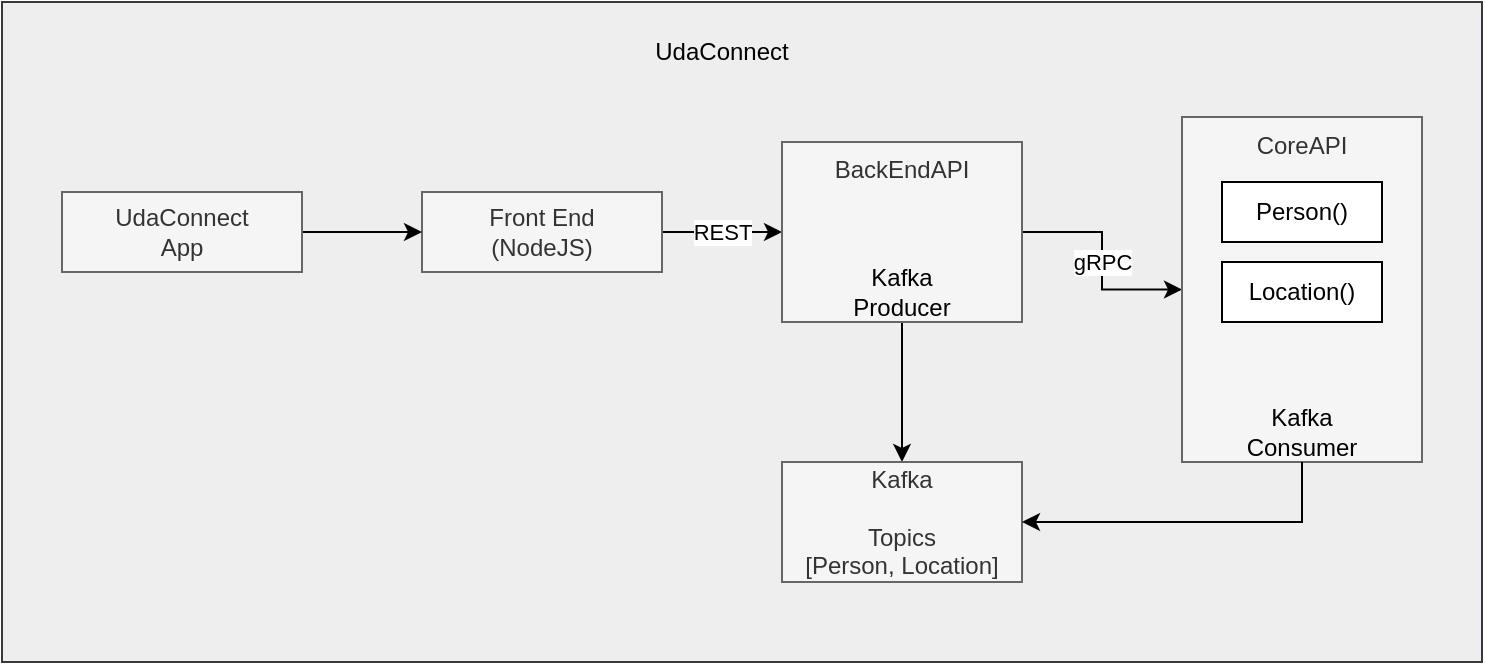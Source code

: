 <mxfile version="21.7.5" type="device" pages="2">
  <diagram id="xwU4HR_hHRo8wgDtijQ9" name="Architecture-Design">
    <mxGraphModel dx="989" dy="589" grid="1" gridSize="10" guides="1" tooltips="1" connect="1" arrows="1" fold="1" page="1" pageScale="1" pageWidth="850" pageHeight="1100" math="0" shadow="0">
      <root>
        <mxCell id="0" />
        <mxCell id="1" parent="0" />
        <mxCell id="YRl5KZix_X-PNUt0Blo5-2" value="" style="rounded=0;whiteSpace=wrap;html=1;glass=0;shadow=0;fillColor=#eeeeee;strokeColor=#36393d;" vertex="1" parent="1">
          <mxGeometry x="60" y="120" width="740" height="330" as="geometry" />
        </mxCell>
        <mxCell id="YRl5KZix_X-PNUt0Blo5-9" value="REST" style="edgeStyle=orthogonalEdgeStyle;rounded=0;orthogonalLoop=1;jettySize=auto;html=1;exitX=1;exitY=0.5;exitDx=0;exitDy=0;entryX=0;entryY=0.5;entryDx=0;entryDy=0;" edge="1" parent="1" source="YRl5KZix_X-PNUt0Blo5-4" target="YRl5KZix_X-PNUt0Blo5-8">
          <mxGeometry relative="1" as="geometry" />
        </mxCell>
        <mxCell id="YRl5KZix_X-PNUt0Blo5-4" value="Front End&lt;br&gt;(NodeJS)" style="rounded=0;whiteSpace=wrap;html=1;fillColor=#f5f5f5;strokeColor=#666666;fontColor=#333333;" vertex="1" parent="1">
          <mxGeometry x="270" y="215" width="120" height="40" as="geometry" />
        </mxCell>
        <mxCell id="YRl5KZix_X-PNUt0Blo5-7" style="edgeStyle=orthogonalEdgeStyle;rounded=0;orthogonalLoop=1;jettySize=auto;html=1;exitX=1;exitY=0.5;exitDx=0;exitDy=0;" edge="1" parent="1" source="YRl5KZix_X-PNUt0Blo5-5" target="YRl5KZix_X-PNUt0Blo5-4">
          <mxGeometry relative="1" as="geometry" />
        </mxCell>
        <mxCell id="YRl5KZix_X-PNUt0Blo5-5" value="UdaConnect&lt;br&gt;App" style="rounded=0;whiteSpace=wrap;html=1;fillColor=#f5f5f5;strokeColor=#666666;fontColor=#333333;" vertex="1" parent="1">
          <mxGeometry x="90" y="215" width="120" height="40" as="geometry" />
        </mxCell>
        <mxCell id="YRl5KZix_X-PNUt0Blo5-13" value="" style="edgeStyle=orthogonalEdgeStyle;rounded=0;orthogonalLoop=1;jettySize=auto;html=1;" edge="1" parent="1" source="YRl5KZix_X-PNUt0Blo5-8" target="YRl5KZix_X-PNUt0Blo5-12">
          <mxGeometry relative="1" as="geometry" />
        </mxCell>
        <mxCell id="YRl5KZix_X-PNUt0Blo5-24" value="gRPC" style="edgeStyle=orthogonalEdgeStyle;rounded=0;orthogonalLoop=1;jettySize=auto;html=1;exitX=1;exitY=0.5;exitDx=0;exitDy=0;entryX=0;entryY=0.5;entryDx=0;entryDy=0;" edge="1" parent="1" source="YRl5KZix_X-PNUt0Blo5-8" target="YRl5KZix_X-PNUt0Blo5-14">
          <mxGeometry relative="1" as="geometry" />
        </mxCell>
        <mxCell id="YRl5KZix_X-PNUt0Blo5-8" value="BackEndAPI" style="rounded=0;whiteSpace=wrap;html=1;fillColor=#f5f5f5;strokeColor=#666666;fontColor=#333333;verticalAlign=top;" vertex="1" parent="1">
          <mxGeometry x="450" y="190" width="120" height="90" as="geometry" />
        </mxCell>
        <mxCell id="YRl5KZix_X-PNUt0Blo5-12" value="Kafka&lt;br&gt;&lt;br&gt;Topics &lt;br&gt;[Person, Location]" style="whiteSpace=wrap;html=1;fillColor=#f5f5f5;strokeColor=#666666;fontColor=#333333;rounded=0;" vertex="1" parent="1">
          <mxGeometry x="450" y="350" width="120" height="60" as="geometry" />
        </mxCell>
        <mxCell id="YRl5KZix_X-PNUt0Blo5-14" value="CoreAPI" style="whiteSpace=wrap;html=1;fillColor=#f5f5f5;strokeColor=#666666;fontColor=#333333;rounded=0;verticalAlign=top;horizontal=1;labelBackgroundColor=none;" vertex="1" parent="1">
          <mxGeometry x="650" y="177.5" width="120" height="172.5" as="geometry" />
        </mxCell>
        <mxCell id="YRl5KZix_X-PNUt0Blo5-22" value="Kafka Producer" style="text;html=1;strokeColor=none;fillColor=none;align=center;verticalAlign=middle;whiteSpace=wrap;rounded=0;" vertex="1" parent="1">
          <mxGeometry x="480" y="250" width="60" height="30" as="geometry" />
        </mxCell>
        <mxCell id="YRl5KZix_X-PNUt0Blo5-27" style="edgeStyle=orthogonalEdgeStyle;rounded=0;orthogonalLoop=1;jettySize=auto;html=1;exitX=0.5;exitY=1;exitDx=0;exitDy=0;entryX=1;entryY=0.5;entryDx=0;entryDy=0;" edge="1" parent="1" source="YRl5KZix_X-PNUt0Blo5-25" target="YRl5KZix_X-PNUt0Blo5-12">
          <mxGeometry relative="1" as="geometry" />
        </mxCell>
        <mxCell id="YRl5KZix_X-PNUt0Blo5-25" value="Kafka Consumer" style="text;html=1;strokeColor=none;fillColor=none;align=center;verticalAlign=middle;whiteSpace=wrap;rounded=0;" vertex="1" parent="1">
          <mxGeometry x="680" y="320" width="60" height="30" as="geometry" />
        </mxCell>
        <mxCell id="YRl5KZix_X-PNUt0Blo5-28" value="UdaConnect" style="text;html=1;strokeColor=none;fillColor=none;align=center;verticalAlign=middle;whiteSpace=wrap;rounded=0;" vertex="1" parent="1">
          <mxGeometry x="380" y="130" width="80" height="30" as="geometry" />
        </mxCell>
        <mxCell id="YRl5KZix_X-PNUt0Blo5-29" value="Person()" style="whiteSpace=wrap;html=1;" vertex="1" parent="1">
          <mxGeometry x="670" y="210" width="80" height="30" as="geometry" />
        </mxCell>
        <mxCell id="YRl5KZix_X-PNUt0Blo5-30" value="Location()" style="whiteSpace=wrap;html=1;" vertex="1" parent="1">
          <mxGeometry x="670" y="250" width="80" height="30" as="geometry" />
        </mxCell>
      </root>
    </mxGraphModel>
  </diagram>
  <diagram name="DependencyDiagram" id="zkCOottchpnAbL-2k-eb">
    <mxGraphModel dx="971" dy="660" grid="1" gridSize="10" guides="1" tooltips="1" connect="1" arrows="1" fold="1" page="1" pageScale="1" pageWidth="850" pageHeight="1100" math="0" shadow="0">
      <root>
        <mxCell id="0" />
        <mxCell id="1" parent="0" />
        <mxCell id="PUgC1foxEc2--b-FexyI-1" value="App" style="ellipse;whiteSpace=wrap;html=1;" parent="1" vertex="1">
          <mxGeometry x="80" y="340" width="120" height="80" as="geometry" />
        </mxCell>
        <mxCell id="PUgC1foxEc2--b-FexyI-4" style="rounded=0;orthogonalLoop=1;jettySize=auto;html=1;exitX=0;exitY=1;exitDx=0;exitDy=0;entryX=1;entryY=0;entryDx=0;entryDy=0;" parent="1" source="PUgC1foxEc2--b-FexyI-2" target="PUgC1foxEc2--b-FexyI-1" edge="1">
          <mxGeometry relative="1" as="geometry" />
        </mxCell>
        <mxCell id="PUgC1foxEc2--b-FexyI-2" value="Persons&lt;br&gt;Component" style="ellipse;whiteSpace=wrap;html=1;" parent="1" vertex="1">
          <mxGeometry x="241" y="190" width="120" height="80" as="geometry" />
        </mxCell>
        <mxCell id="PUgC1foxEc2--b-FexyI-13" style="edgeStyle=none;rounded=0;orthogonalLoop=1;jettySize=auto;html=1;exitX=0;exitY=0.5;exitDx=0;exitDy=0;" parent="1" source="PUgC1foxEc2--b-FexyI-10" target="PUgC1foxEc2--b-FexyI-2" edge="1">
          <mxGeometry relative="1" as="geometry" />
        </mxCell>
        <mxCell id="IKuMaroDXutZ3m4XPbmI-3" style="edgeStyle=none;rounded=0;orthogonalLoop=1;jettySize=auto;html=1;exitX=0;exitY=0;exitDx=0;exitDy=0;entryX=0.97;entryY=0.625;entryDx=0;entryDy=0;entryPerimeter=0;" parent="1" source="PUgC1foxEc2--b-FexyI-10" target="IKuMaroDXutZ3m4XPbmI-1" edge="1">
          <mxGeometry relative="1" as="geometry" />
        </mxCell>
        <mxCell id="PUgC1foxEc2--b-FexyI-10" value="Persons" style="ellipse;whiteSpace=wrap;html=1;" parent="1" vertex="1">
          <mxGeometry x="460" y="130" width="100" height="80" as="geometry" />
        </mxCell>
        <mxCell id="IKuMaroDXutZ3m4XPbmI-2" style="edgeStyle=none;rounded=0;orthogonalLoop=1;jettySize=auto;html=1;exitX=0.5;exitY=1;exitDx=0;exitDy=0;entryX=0.5;entryY=0;entryDx=0;entryDy=0;" parent="1" source="IKuMaroDXutZ3m4XPbmI-1" target="PUgC1foxEc2--b-FexyI-2" edge="1">
          <mxGeometry relative="1" as="geometry" />
        </mxCell>
        <mxCell id="IKuMaroDXutZ3m4XPbmI-1" value="Connection&lt;br&gt;Component" style="ellipse;whiteSpace=wrap;html=1;" parent="1" vertex="1">
          <mxGeometry x="290" y="50" width="100" height="80" as="geometry" />
        </mxCell>
        <mxCell id="IKuMaroDXutZ3m4XPbmI-5" style="edgeStyle=none;rounded=0;orthogonalLoop=1;jettySize=auto;html=1;entryX=1;entryY=0.5;entryDx=0;entryDy=0;" parent="1" source="IKuMaroDXutZ3m4XPbmI-4" target="PUgC1foxEc2--b-FexyI-10" edge="1">
          <mxGeometry relative="1" as="geometry" />
        </mxCell>
        <mxCell id="IKuMaroDXutZ3m4XPbmI-7" style="edgeStyle=none;rounded=0;orthogonalLoop=1;jettySize=auto;html=1;" parent="1" source="IKuMaroDXutZ3m4XPbmI-4" target="IKuMaroDXutZ3m4XPbmI-6" edge="1">
          <mxGeometry relative="1" as="geometry" />
        </mxCell>
        <mxCell id="IKuMaroDXutZ3m4XPbmI-4" value="Connection&lt;br&gt;Service" style="ellipse;whiteSpace=wrap;html=1;" parent="1" vertex="1">
          <mxGeometry x="630" y="130" width="100" height="80" as="geometry" />
        </mxCell>
        <mxCell id="IKuMaroDXutZ3m4XPbmI-6" value="Location&lt;br&gt;Service" style="ellipse;whiteSpace=wrap;html=1;" parent="1" vertex="1">
          <mxGeometry x="660" y="250" width="100" height="80" as="geometry" />
        </mxCell>
      </root>
    </mxGraphModel>
  </diagram>
</mxfile>
